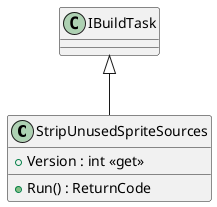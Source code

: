 @startuml
class StripUnusedSpriteSources {
    + Version : int <<get>>
    + Run() : ReturnCode
}
IBuildTask <|-- StripUnusedSpriteSources
@enduml
